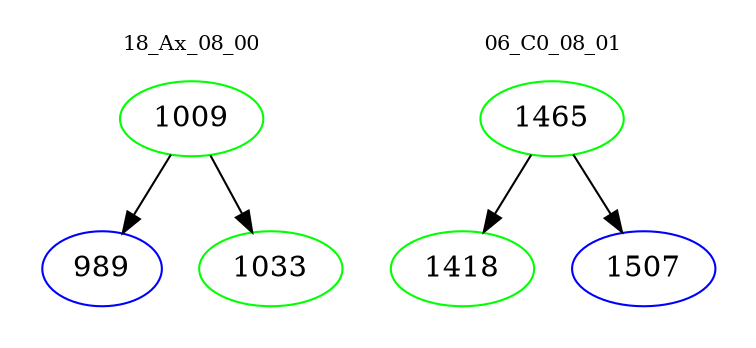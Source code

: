 digraph{
subgraph cluster_0 {
color = white
label = "18_Ax_08_00";
fontsize=10;
T0_1009 [label="1009", color="green"]
T0_1009 -> T0_989 [color="black"]
T0_989 [label="989", color="blue"]
T0_1009 -> T0_1033 [color="black"]
T0_1033 [label="1033", color="green"]
}
subgraph cluster_1 {
color = white
label = "06_C0_08_01";
fontsize=10;
T1_1465 [label="1465", color="green"]
T1_1465 -> T1_1418 [color="black"]
T1_1418 [label="1418", color="green"]
T1_1465 -> T1_1507 [color="black"]
T1_1507 [label="1507", color="blue"]
}
}
